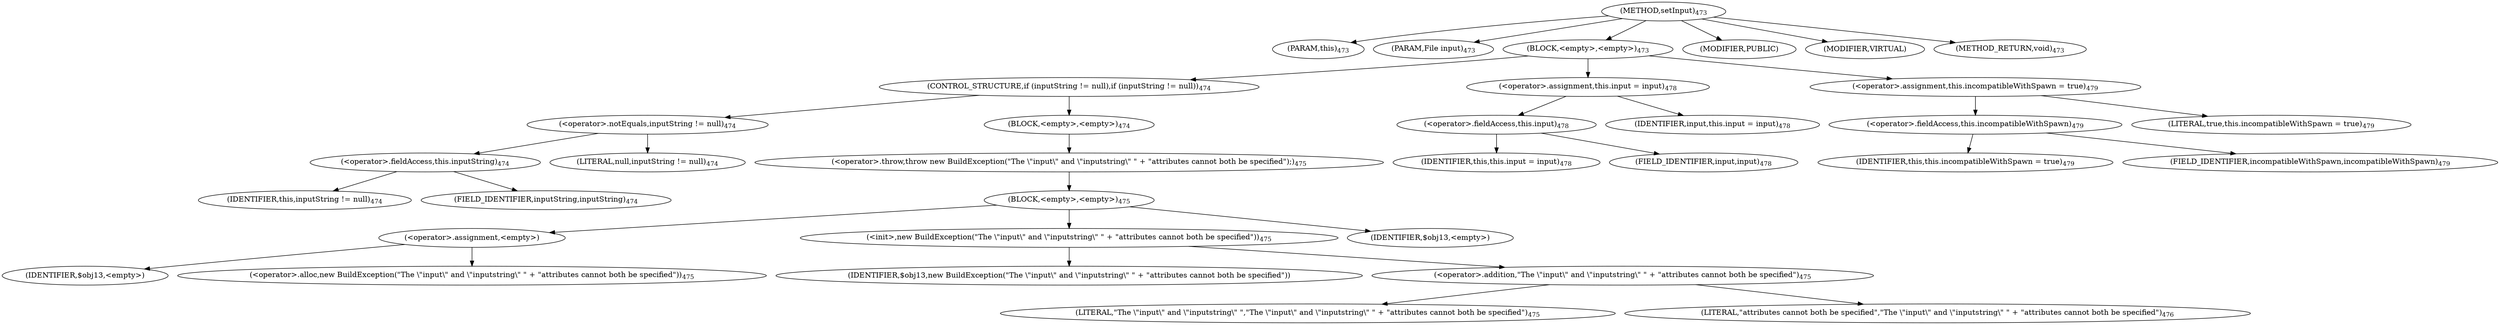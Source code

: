 digraph "setInput" {  
"1129" [label = <(METHOD,setInput)<SUB>473</SUB>> ]
"94" [label = <(PARAM,this)<SUB>473</SUB>> ]
"1130" [label = <(PARAM,File input)<SUB>473</SUB>> ]
"1131" [label = <(BLOCK,&lt;empty&gt;,&lt;empty&gt;)<SUB>473</SUB>> ]
"1132" [label = <(CONTROL_STRUCTURE,if (inputString != null),if (inputString != null))<SUB>474</SUB>> ]
"1133" [label = <(&lt;operator&gt;.notEquals,inputString != null)<SUB>474</SUB>> ]
"1134" [label = <(&lt;operator&gt;.fieldAccess,this.inputString)<SUB>474</SUB>> ]
"1135" [label = <(IDENTIFIER,this,inputString != null)<SUB>474</SUB>> ]
"1136" [label = <(FIELD_IDENTIFIER,inputString,inputString)<SUB>474</SUB>> ]
"1137" [label = <(LITERAL,null,inputString != null)<SUB>474</SUB>> ]
"1138" [label = <(BLOCK,&lt;empty&gt;,&lt;empty&gt;)<SUB>474</SUB>> ]
"1139" [label = <(&lt;operator&gt;.throw,throw new BuildException(&quot;The \&quot;input\&quot; and \&quot;inputstring\&quot; &quot; + &quot;attributes cannot both be specified&quot;);)<SUB>475</SUB>> ]
"1140" [label = <(BLOCK,&lt;empty&gt;,&lt;empty&gt;)<SUB>475</SUB>> ]
"1141" [label = <(&lt;operator&gt;.assignment,&lt;empty&gt;)> ]
"1142" [label = <(IDENTIFIER,$obj13,&lt;empty&gt;)> ]
"1143" [label = <(&lt;operator&gt;.alloc,new BuildException(&quot;The \&quot;input\&quot; and \&quot;inputstring\&quot; &quot; + &quot;attributes cannot both be specified&quot;))<SUB>475</SUB>> ]
"1144" [label = <(&lt;init&gt;,new BuildException(&quot;The \&quot;input\&quot; and \&quot;inputstring\&quot; &quot; + &quot;attributes cannot both be specified&quot;))<SUB>475</SUB>> ]
"1145" [label = <(IDENTIFIER,$obj13,new BuildException(&quot;The \&quot;input\&quot; and \&quot;inputstring\&quot; &quot; + &quot;attributes cannot both be specified&quot;))> ]
"1146" [label = <(&lt;operator&gt;.addition,&quot;The \&quot;input\&quot; and \&quot;inputstring\&quot; &quot; + &quot;attributes cannot both be specified&quot;)<SUB>475</SUB>> ]
"1147" [label = <(LITERAL,&quot;The \&quot;input\&quot; and \&quot;inputstring\&quot; &quot;,&quot;The \&quot;input\&quot; and \&quot;inputstring\&quot; &quot; + &quot;attributes cannot both be specified&quot;)<SUB>475</SUB>> ]
"1148" [label = <(LITERAL,&quot;attributes cannot both be specified&quot;,&quot;The \&quot;input\&quot; and \&quot;inputstring\&quot; &quot; + &quot;attributes cannot both be specified&quot;)<SUB>476</SUB>> ]
"1149" [label = <(IDENTIFIER,$obj13,&lt;empty&gt;)> ]
"1150" [label = <(&lt;operator&gt;.assignment,this.input = input)<SUB>478</SUB>> ]
"1151" [label = <(&lt;operator&gt;.fieldAccess,this.input)<SUB>478</SUB>> ]
"93" [label = <(IDENTIFIER,this,this.input = input)<SUB>478</SUB>> ]
"1152" [label = <(FIELD_IDENTIFIER,input,input)<SUB>478</SUB>> ]
"1153" [label = <(IDENTIFIER,input,this.input = input)<SUB>478</SUB>> ]
"1154" [label = <(&lt;operator&gt;.assignment,this.incompatibleWithSpawn = true)<SUB>479</SUB>> ]
"1155" [label = <(&lt;operator&gt;.fieldAccess,this.incompatibleWithSpawn)<SUB>479</SUB>> ]
"1156" [label = <(IDENTIFIER,this,this.incompatibleWithSpawn = true)<SUB>479</SUB>> ]
"1157" [label = <(FIELD_IDENTIFIER,incompatibleWithSpawn,incompatibleWithSpawn)<SUB>479</SUB>> ]
"1158" [label = <(LITERAL,true,this.incompatibleWithSpawn = true)<SUB>479</SUB>> ]
"1159" [label = <(MODIFIER,PUBLIC)> ]
"1160" [label = <(MODIFIER,VIRTUAL)> ]
"1161" [label = <(METHOD_RETURN,void)<SUB>473</SUB>> ]
  "1129" -> "94" 
  "1129" -> "1130" 
  "1129" -> "1131" 
  "1129" -> "1159" 
  "1129" -> "1160" 
  "1129" -> "1161" 
  "1131" -> "1132" 
  "1131" -> "1150" 
  "1131" -> "1154" 
  "1132" -> "1133" 
  "1132" -> "1138" 
  "1133" -> "1134" 
  "1133" -> "1137" 
  "1134" -> "1135" 
  "1134" -> "1136" 
  "1138" -> "1139" 
  "1139" -> "1140" 
  "1140" -> "1141" 
  "1140" -> "1144" 
  "1140" -> "1149" 
  "1141" -> "1142" 
  "1141" -> "1143" 
  "1144" -> "1145" 
  "1144" -> "1146" 
  "1146" -> "1147" 
  "1146" -> "1148" 
  "1150" -> "1151" 
  "1150" -> "1153" 
  "1151" -> "93" 
  "1151" -> "1152" 
  "1154" -> "1155" 
  "1154" -> "1158" 
  "1155" -> "1156" 
  "1155" -> "1157" 
}
